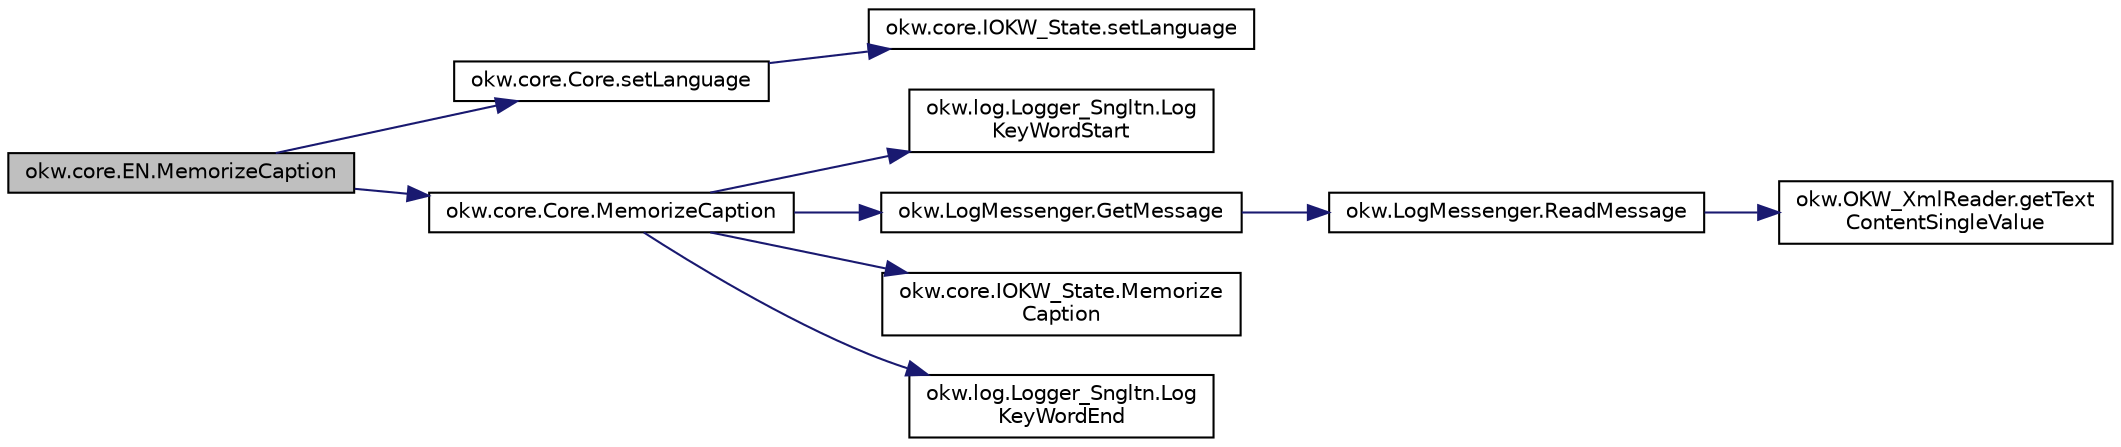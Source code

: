 digraph "okw.core.EN.MemorizeCaption"
{
 // INTERACTIVE_SVG=YES
 // LATEX_PDF_SIZE
  edge [fontname="Helvetica",fontsize="10",labelfontname="Helvetica",labelfontsize="10"];
  node [fontname="Helvetica",fontsize="10",shape=record];
  rankdir="LR";
  Node1281 [label="okw.core.EN.MemorizeCaption",height=0.2,width=0.4,color="black", fillcolor="grey75", style="filled", fontcolor="black",tooltip="Keine Beschreibung zu \"MemorizeCaption\" verfügbar."];
  Node1281 -> Node1282 [color="midnightblue",fontsize="10",style="solid",fontname="Helvetica"];
  Node1282 [label="okw.core.Core.setLanguage",height=0.2,width=0.4,color="black", fillcolor="white", style="filled",URL="$classokw_1_1core_1_1_core.html#ab4e0f723d27cb11c944ec4c82c426100",tooltip="Setzt die Sprache auf den gegebenen wert Language."];
  Node1282 -> Node1283 [color="midnightblue",fontsize="10",style="solid",fontname="Helvetica"];
  Node1283 [label="okw.core.IOKW_State.setLanguage",height=0.2,width=0.4,color="black", fillcolor="white", style="filled",URL="$interfaceokw_1_1core_1_1_i_o_k_w___state.html#a866baa0bde08a47418f54d63bdb56097",tooltip="Interne Methode zum setzen der Sprache für die sprachabhängigen Ausgaben der Dokumentation (Log)."];
  Node1281 -> Node1284 [color="midnightblue",fontsize="10",style="solid",fontname="Helvetica"];
  Node1284 [label="okw.core.Core.MemorizeCaption",height=0.2,width=0.4,color="black", fillcolor="white", style="filled",URL="$classokw_1_1core_1_1_core.html#a45d00018ce652231985a88ca26d34da7",tooltip="Keine Beschreibung zu \"MemorizeCaption\" verfügbar."];
  Node1284 -> Node1285 [color="midnightblue",fontsize="10",style="solid",fontname="Helvetica"];
  Node1285 [label="okw.log.Logger_Sngltn.Log\lKeyWordStart",height=0.2,width=0.4,color="black", fillcolor="white", style="filled",URL="$classokw_1_1log_1_1_logger___sngltn.html#a70ec25e200e00ecefc544e8fd371d2ef",tooltip="Ausgabe eines Schlüsselwortes."];
  Node1284 -> Node1286 [color="midnightblue",fontsize="10",style="solid",fontname="Helvetica"];
  Node1286 [label="okw.LogMessenger.GetMessage",height=0.2,width=0.4,color="black", fillcolor="white", style="filled",URL="$classokw_1_1_log_messenger.html#af225d1f037d47b3b085175c09d78bdd2",tooltip="Holt die Log-Meldung für MethodeNmae/Textkey ohne weitere Parameter."];
  Node1286 -> Node1287 [color="midnightblue",fontsize="10",style="solid",fontname="Helvetica"];
  Node1287 [label="okw.LogMessenger.ReadMessage",height=0.2,width=0.4,color="black", fillcolor="white", style="filled",URL="$classokw_1_1_log_messenger.html#a530cd6ab82ec82a04206a2e976ec06e3",tooltip="Interne Kernfunktion holt die Log-Meldung mit Platzhaltern aus der XML-Datei."];
  Node1287 -> Node1288 [color="midnightblue",fontsize="10",style="solid",fontname="Helvetica"];
  Node1288 [label="okw.OKW_XmlReader.getText\lContentSingleValue",height=0.2,width=0.4,color="black", fillcolor="white", style="filled",URL="$classokw_1_1_o_k_w___xml_reader.html#ab920b5335a2e1429c14cc5f8e79f39eb",tooltip="Lies den TextContent eines Tag."];
  Node1284 -> Node1289 [color="midnightblue",fontsize="10",style="solid",fontname="Helvetica"];
  Node1289 [label="okw.core.IOKW_State.Memorize\lCaption",height=0.2,width=0.4,color="black", fillcolor="white", style="filled",URL="$interfaceokw_1_1core_1_1_i_o_k_w___state.html#af8e1a17d61642cdb29d6c4e95200c275",tooltip="Keine Beschreibung zu \"MemorizeCaption\" verfügbar."];
  Node1284 -> Node1290 [color="midnightblue",fontsize="10",style="solid",fontname="Helvetica"];
  Node1290 [label="okw.log.Logger_Sngltn.Log\lKeyWordEnd",height=0.2,width=0.4,color="black", fillcolor="white", style="filled",URL="$classokw_1_1log_1_1_logger___sngltn.html#aa7d2da98631d21644da70c187f03155e",tooltip="LogKeyWordEnd:"];
}
